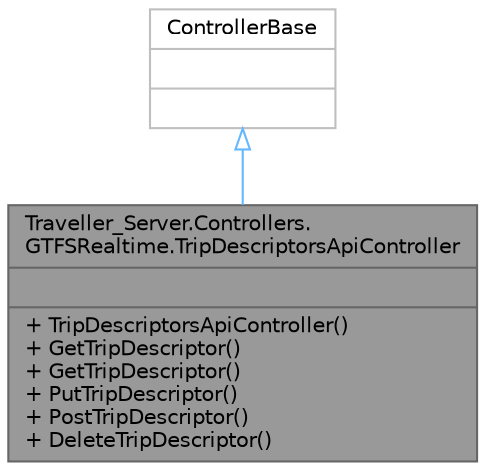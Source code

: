digraph "Traveller_Server.Controllers.GTFSRealtime.TripDescriptorsApiController"
{
 // LATEX_PDF_SIZE
  bgcolor="transparent";
  edge [fontname=Helvetica,fontsize=10,labelfontname=Helvetica,labelfontsize=10];
  node [fontname=Helvetica,fontsize=10,shape=box,height=0.2,width=0.4];
  Node1 [shape=record,label="{Traveller_Server.Controllers.\lGTFSRealtime.TripDescriptorsApiController\n||+ TripDescriptorsApiController()\l+ GetTripDescriptor()\l+ GetTripDescriptor()\l+ PutTripDescriptor()\l+ PostTripDescriptor()\l+ DeleteTripDescriptor()\l}",height=0.2,width=0.4,color="gray40", fillcolor="grey60", style="filled", fontcolor="black",tooltip="Automatically generated controller used in basic CRUD actions for TripDescriptors."];
  Node2 -> Node1 [dir="back",color="steelblue1",style="solid",arrowtail="onormal"];
  Node2 [shape=record,label="{ControllerBase\n||}",height=0.2,width=0.4,color="grey75", fillcolor="white", style="filled",tooltip=" "];
}
